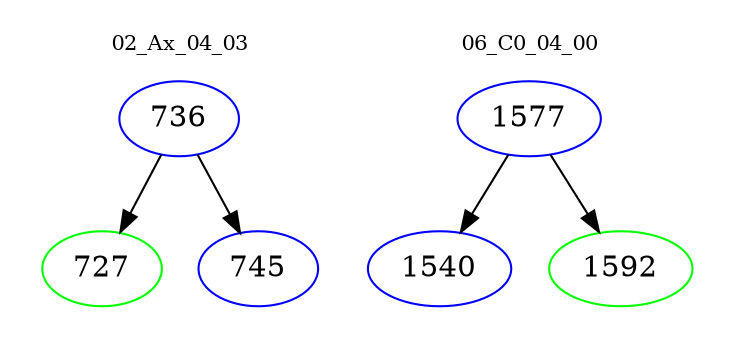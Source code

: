 digraph{
subgraph cluster_0 {
color = white
label = "02_Ax_04_03";
fontsize=10;
T0_736 [label="736", color="blue"]
T0_736 -> T0_727 [color="black"]
T0_727 [label="727", color="green"]
T0_736 -> T0_745 [color="black"]
T0_745 [label="745", color="blue"]
}
subgraph cluster_1 {
color = white
label = "06_C0_04_00";
fontsize=10;
T1_1577 [label="1577", color="blue"]
T1_1577 -> T1_1540 [color="black"]
T1_1540 [label="1540", color="blue"]
T1_1577 -> T1_1592 [color="black"]
T1_1592 [label="1592", color="green"]
}
}
